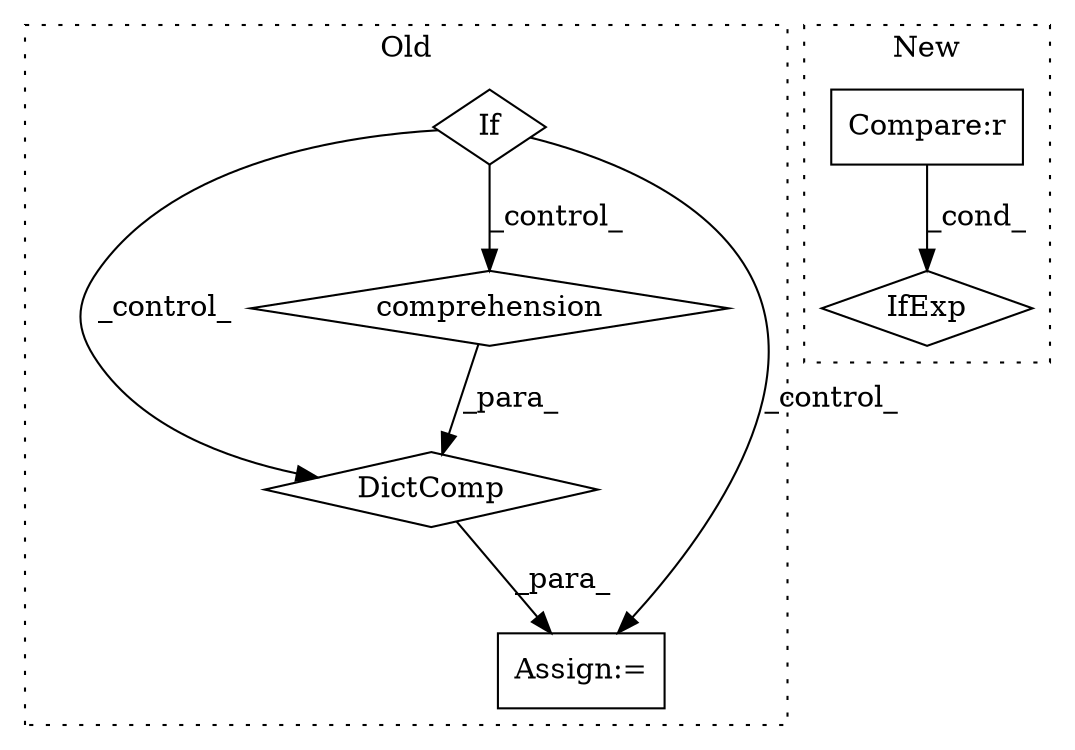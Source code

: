digraph G {
subgraph cluster0 {
1 [label="DictComp" a="84" s="4588" l="53" shape="diamond"];
3 [label="comprehension" a="45" s="4594" l="3" shape="diamond"];
5 [label="Assign:=" a="68" s="4585" l="3" shape="box"];
6 [label="If" a="96" s="4468" l="3" shape="diamond"];
label = "Old";
style="dotted";
}
subgraph cluster1 {
2 [label="IfExp" a="51" s="4312,4347" l="4,6" shape="diamond"];
4 [label="Compare:r" a="40" s="4316" l="31" shape="box"];
label = "New";
style="dotted";
}
1 -> 5 [label="_para_"];
3 -> 1 [label="_para_"];
4 -> 2 [label="_cond_"];
6 -> 3 [label="_control_"];
6 -> 1 [label="_control_"];
6 -> 5 [label="_control_"];
}